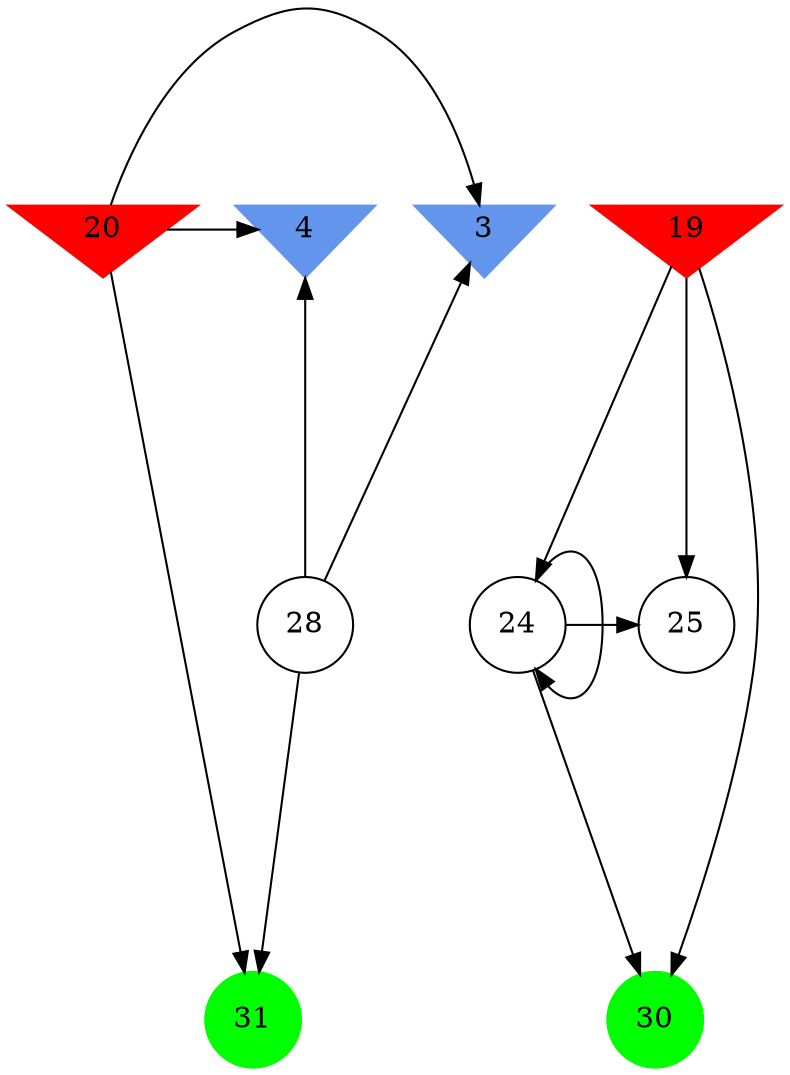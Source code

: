 digraph brain {
	ranksep=2.0;
	3 [shape=invtriangle,style=filled,color=cornflowerblue];
	4 [shape=invtriangle,style=filled,color=cornflowerblue];
	19 [shape=invtriangle,style=filled,color=red];
	20 [shape=invtriangle,style=filled,color=red];
	24 [shape=circle,color=black];
	25 [shape=circle,color=black];
	28 [shape=circle,color=black];
	30 [shape=circle,style=filled,color=green];
	31 [shape=circle,style=filled,color=green];
	24	->	30;
	24	->	24;
	24	->	25;
	19	->	30;
	19	->	24;
	19	->	25;
	28	->	3;
	28	->	31;
	28	->	4;
	20	->	3;
	20	->	31;
	20	->	4;
	{ rank=same; 3; 4; 19; 20; }
	{ rank=same; 24; 25; 28; }
	{ rank=same; 30; 31; }
}
